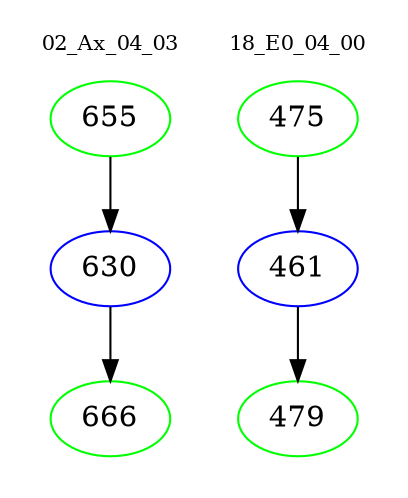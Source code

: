 digraph{
subgraph cluster_0 {
color = white
label = "02_Ax_04_03";
fontsize=10;
T0_655 [label="655", color="green"]
T0_655 -> T0_630 [color="black"]
T0_630 [label="630", color="blue"]
T0_630 -> T0_666 [color="black"]
T0_666 [label="666", color="green"]
}
subgraph cluster_1 {
color = white
label = "18_E0_04_00";
fontsize=10;
T1_475 [label="475", color="green"]
T1_475 -> T1_461 [color="black"]
T1_461 [label="461", color="blue"]
T1_461 -> T1_479 [color="black"]
T1_479 [label="479", color="green"]
}
}
